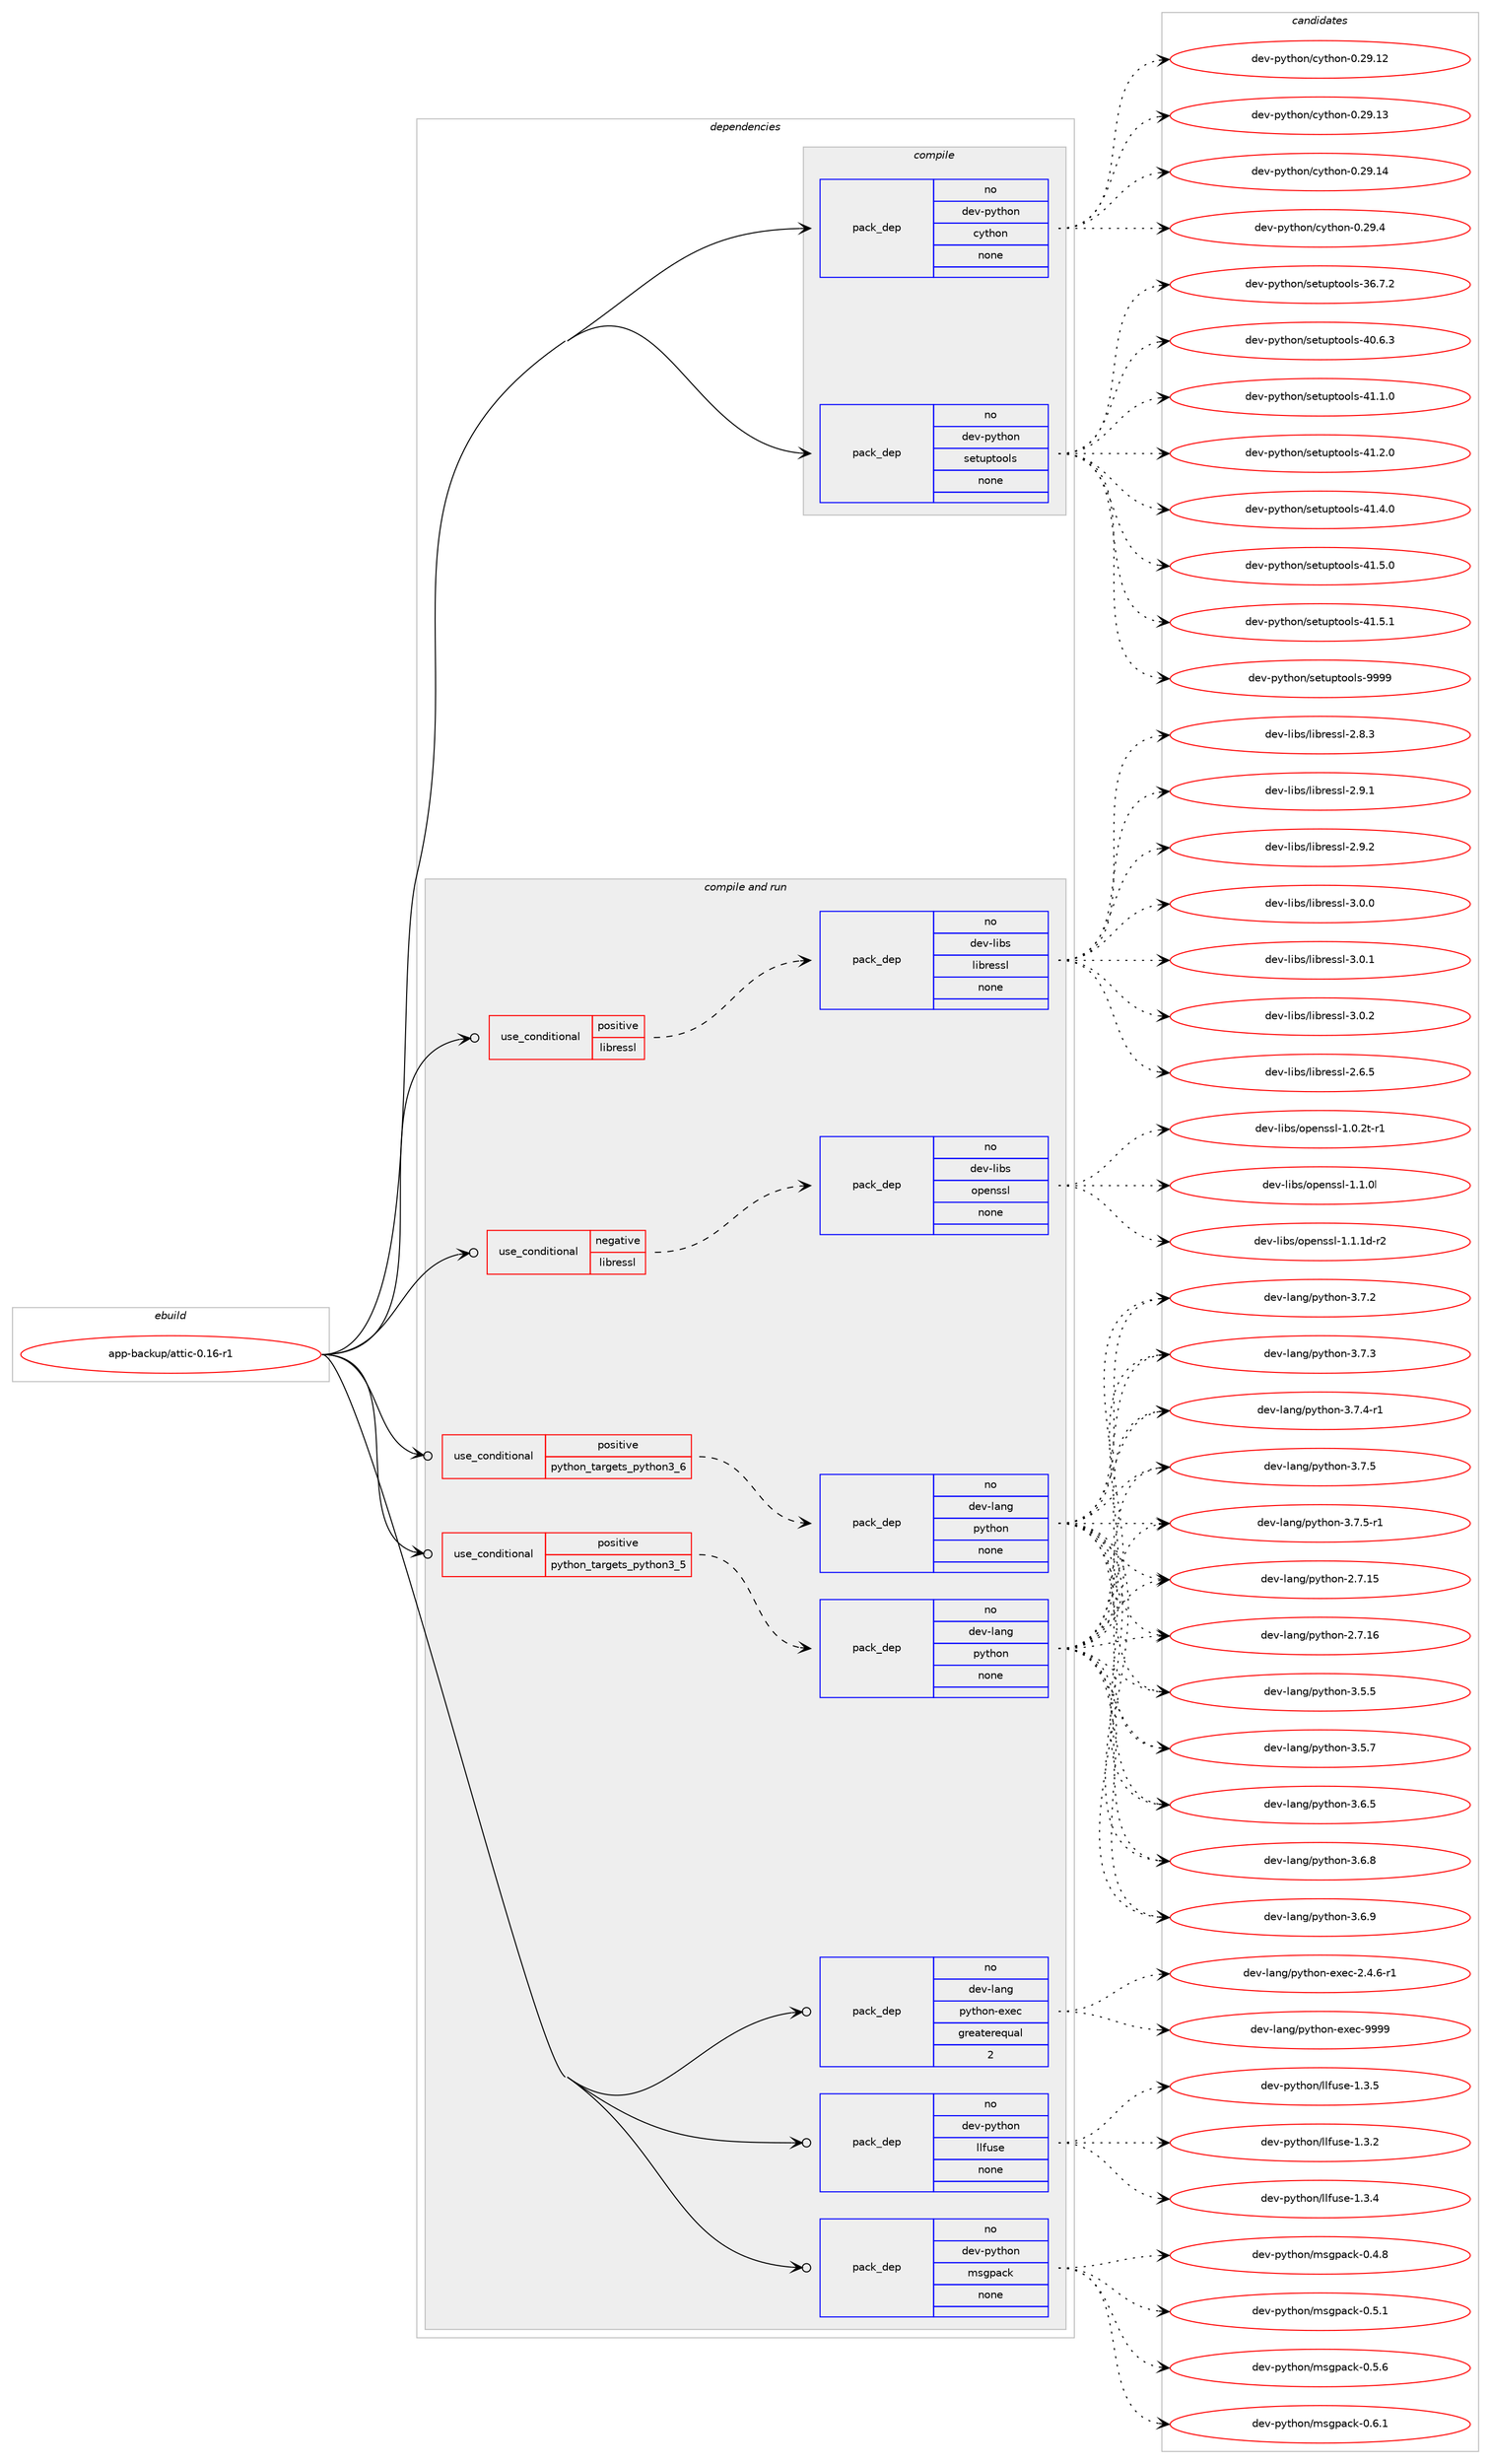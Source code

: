digraph prolog {

# *************
# Graph options
# *************

newrank=true;
concentrate=true;
compound=true;
graph [rankdir=LR,fontname=Helvetica,fontsize=10,ranksep=1.5];#, ranksep=2.5, nodesep=0.2];
edge  [arrowhead=vee];
node  [fontname=Helvetica,fontsize=10];

# **********
# The ebuild
# **********

subgraph cluster_leftcol {
color=gray;
rank=same;
label=<<i>ebuild</i>>;
id [label="app-backup/attic-0.16-r1", color=red, width=4, href="../app-backup/attic-0.16-r1.svg"];
}

# ****************
# The dependencies
# ****************

subgraph cluster_midcol {
color=gray;
label=<<i>dependencies</i>>;
subgraph cluster_compile {
fillcolor="#eeeeee";
style=filled;
label=<<i>compile</i>>;
subgraph pack352074 {
dependency473599 [label=<<TABLE BORDER="0" CELLBORDER="1" CELLSPACING="0" CELLPADDING="4" WIDTH="220"><TR><TD ROWSPAN="6" CELLPADDING="30">pack_dep</TD></TR><TR><TD WIDTH="110">no</TD></TR><TR><TD>dev-python</TD></TR><TR><TD>cython</TD></TR><TR><TD>none</TD></TR><TR><TD></TD></TR></TABLE>>, shape=none, color=blue];
}
id:e -> dependency473599:w [weight=20,style="solid",arrowhead="vee"];
subgraph pack352075 {
dependency473600 [label=<<TABLE BORDER="0" CELLBORDER="1" CELLSPACING="0" CELLPADDING="4" WIDTH="220"><TR><TD ROWSPAN="6" CELLPADDING="30">pack_dep</TD></TR><TR><TD WIDTH="110">no</TD></TR><TR><TD>dev-python</TD></TR><TR><TD>setuptools</TD></TR><TR><TD>none</TD></TR><TR><TD></TD></TR></TABLE>>, shape=none, color=blue];
}
id:e -> dependency473600:w [weight=20,style="solid",arrowhead="vee"];
}
subgraph cluster_compileandrun {
fillcolor="#eeeeee";
style=filled;
label=<<i>compile and run</i>>;
subgraph cond112922 {
dependency473601 [label=<<TABLE BORDER="0" CELLBORDER="1" CELLSPACING="0" CELLPADDING="4"><TR><TD ROWSPAN="3" CELLPADDING="10">use_conditional</TD></TR><TR><TD>negative</TD></TR><TR><TD>libressl</TD></TR></TABLE>>, shape=none, color=red];
subgraph pack352076 {
dependency473602 [label=<<TABLE BORDER="0" CELLBORDER="1" CELLSPACING="0" CELLPADDING="4" WIDTH="220"><TR><TD ROWSPAN="6" CELLPADDING="30">pack_dep</TD></TR><TR><TD WIDTH="110">no</TD></TR><TR><TD>dev-libs</TD></TR><TR><TD>openssl</TD></TR><TR><TD>none</TD></TR><TR><TD></TD></TR></TABLE>>, shape=none, color=blue];
}
dependency473601:e -> dependency473602:w [weight=20,style="dashed",arrowhead="vee"];
}
id:e -> dependency473601:w [weight=20,style="solid",arrowhead="odotvee"];
subgraph cond112923 {
dependency473603 [label=<<TABLE BORDER="0" CELLBORDER="1" CELLSPACING="0" CELLPADDING="4"><TR><TD ROWSPAN="3" CELLPADDING="10">use_conditional</TD></TR><TR><TD>positive</TD></TR><TR><TD>libressl</TD></TR></TABLE>>, shape=none, color=red];
subgraph pack352077 {
dependency473604 [label=<<TABLE BORDER="0" CELLBORDER="1" CELLSPACING="0" CELLPADDING="4" WIDTH="220"><TR><TD ROWSPAN="6" CELLPADDING="30">pack_dep</TD></TR><TR><TD WIDTH="110">no</TD></TR><TR><TD>dev-libs</TD></TR><TR><TD>libressl</TD></TR><TR><TD>none</TD></TR><TR><TD></TD></TR></TABLE>>, shape=none, color=blue];
}
dependency473603:e -> dependency473604:w [weight=20,style="dashed",arrowhead="vee"];
}
id:e -> dependency473603:w [weight=20,style="solid",arrowhead="odotvee"];
subgraph cond112924 {
dependency473605 [label=<<TABLE BORDER="0" CELLBORDER="1" CELLSPACING="0" CELLPADDING="4"><TR><TD ROWSPAN="3" CELLPADDING="10">use_conditional</TD></TR><TR><TD>positive</TD></TR><TR><TD>python_targets_python3_5</TD></TR></TABLE>>, shape=none, color=red];
subgraph pack352078 {
dependency473606 [label=<<TABLE BORDER="0" CELLBORDER="1" CELLSPACING="0" CELLPADDING="4" WIDTH="220"><TR><TD ROWSPAN="6" CELLPADDING="30">pack_dep</TD></TR><TR><TD WIDTH="110">no</TD></TR><TR><TD>dev-lang</TD></TR><TR><TD>python</TD></TR><TR><TD>none</TD></TR><TR><TD></TD></TR></TABLE>>, shape=none, color=blue];
}
dependency473605:e -> dependency473606:w [weight=20,style="dashed",arrowhead="vee"];
}
id:e -> dependency473605:w [weight=20,style="solid",arrowhead="odotvee"];
subgraph cond112925 {
dependency473607 [label=<<TABLE BORDER="0" CELLBORDER="1" CELLSPACING="0" CELLPADDING="4"><TR><TD ROWSPAN="3" CELLPADDING="10">use_conditional</TD></TR><TR><TD>positive</TD></TR><TR><TD>python_targets_python3_6</TD></TR></TABLE>>, shape=none, color=red];
subgraph pack352079 {
dependency473608 [label=<<TABLE BORDER="0" CELLBORDER="1" CELLSPACING="0" CELLPADDING="4" WIDTH="220"><TR><TD ROWSPAN="6" CELLPADDING="30">pack_dep</TD></TR><TR><TD WIDTH="110">no</TD></TR><TR><TD>dev-lang</TD></TR><TR><TD>python</TD></TR><TR><TD>none</TD></TR><TR><TD></TD></TR></TABLE>>, shape=none, color=blue];
}
dependency473607:e -> dependency473608:w [weight=20,style="dashed",arrowhead="vee"];
}
id:e -> dependency473607:w [weight=20,style="solid",arrowhead="odotvee"];
subgraph pack352080 {
dependency473609 [label=<<TABLE BORDER="0" CELLBORDER="1" CELLSPACING="0" CELLPADDING="4" WIDTH="220"><TR><TD ROWSPAN="6" CELLPADDING="30">pack_dep</TD></TR><TR><TD WIDTH="110">no</TD></TR><TR><TD>dev-lang</TD></TR><TR><TD>python-exec</TD></TR><TR><TD>greaterequal</TD></TR><TR><TD>2</TD></TR></TABLE>>, shape=none, color=blue];
}
id:e -> dependency473609:w [weight=20,style="solid",arrowhead="odotvee"];
subgraph pack352081 {
dependency473610 [label=<<TABLE BORDER="0" CELLBORDER="1" CELLSPACING="0" CELLPADDING="4" WIDTH="220"><TR><TD ROWSPAN="6" CELLPADDING="30">pack_dep</TD></TR><TR><TD WIDTH="110">no</TD></TR><TR><TD>dev-python</TD></TR><TR><TD>llfuse</TD></TR><TR><TD>none</TD></TR><TR><TD></TD></TR></TABLE>>, shape=none, color=blue];
}
id:e -> dependency473610:w [weight=20,style="solid",arrowhead="odotvee"];
subgraph pack352082 {
dependency473611 [label=<<TABLE BORDER="0" CELLBORDER="1" CELLSPACING="0" CELLPADDING="4" WIDTH="220"><TR><TD ROWSPAN="6" CELLPADDING="30">pack_dep</TD></TR><TR><TD WIDTH="110">no</TD></TR><TR><TD>dev-python</TD></TR><TR><TD>msgpack</TD></TR><TR><TD>none</TD></TR><TR><TD></TD></TR></TABLE>>, shape=none, color=blue];
}
id:e -> dependency473611:w [weight=20,style="solid",arrowhead="odotvee"];
}
subgraph cluster_run {
fillcolor="#eeeeee";
style=filled;
label=<<i>run</i>>;
}
}

# **************
# The candidates
# **************

subgraph cluster_choices {
rank=same;
color=gray;
label=<<i>candidates</i>>;

subgraph choice352074 {
color=black;
nodesep=1;
choice1001011184511212111610411111047991211161041111104548465057464950 [label="dev-python/cython-0.29.12", color=red, width=4,href="../dev-python/cython-0.29.12.svg"];
choice1001011184511212111610411111047991211161041111104548465057464951 [label="dev-python/cython-0.29.13", color=red, width=4,href="../dev-python/cython-0.29.13.svg"];
choice1001011184511212111610411111047991211161041111104548465057464952 [label="dev-python/cython-0.29.14", color=red, width=4,href="../dev-python/cython-0.29.14.svg"];
choice10010111845112121116104111110479912111610411111045484650574652 [label="dev-python/cython-0.29.4", color=red, width=4,href="../dev-python/cython-0.29.4.svg"];
dependency473599:e -> choice1001011184511212111610411111047991211161041111104548465057464950:w [style=dotted,weight="100"];
dependency473599:e -> choice1001011184511212111610411111047991211161041111104548465057464951:w [style=dotted,weight="100"];
dependency473599:e -> choice1001011184511212111610411111047991211161041111104548465057464952:w [style=dotted,weight="100"];
dependency473599:e -> choice10010111845112121116104111110479912111610411111045484650574652:w [style=dotted,weight="100"];
}
subgraph choice352075 {
color=black;
nodesep=1;
choice100101118451121211161041111104711510111611711211611111110811545515446554650 [label="dev-python/setuptools-36.7.2", color=red, width=4,href="../dev-python/setuptools-36.7.2.svg"];
choice100101118451121211161041111104711510111611711211611111110811545524846544651 [label="dev-python/setuptools-40.6.3", color=red, width=4,href="../dev-python/setuptools-40.6.3.svg"];
choice100101118451121211161041111104711510111611711211611111110811545524946494648 [label="dev-python/setuptools-41.1.0", color=red, width=4,href="../dev-python/setuptools-41.1.0.svg"];
choice100101118451121211161041111104711510111611711211611111110811545524946504648 [label="dev-python/setuptools-41.2.0", color=red, width=4,href="../dev-python/setuptools-41.2.0.svg"];
choice100101118451121211161041111104711510111611711211611111110811545524946524648 [label="dev-python/setuptools-41.4.0", color=red, width=4,href="../dev-python/setuptools-41.4.0.svg"];
choice100101118451121211161041111104711510111611711211611111110811545524946534648 [label="dev-python/setuptools-41.5.0", color=red, width=4,href="../dev-python/setuptools-41.5.0.svg"];
choice100101118451121211161041111104711510111611711211611111110811545524946534649 [label="dev-python/setuptools-41.5.1", color=red, width=4,href="../dev-python/setuptools-41.5.1.svg"];
choice10010111845112121116104111110471151011161171121161111111081154557575757 [label="dev-python/setuptools-9999", color=red, width=4,href="../dev-python/setuptools-9999.svg"];
dependency473600:e -> choice100101118451121211161041111104711510111611711211611111110811545515446554650:w [style=dotted,weight="100"];
dependency473600:e -> choice100101118451121211161041111104711510111611711211611111110811545524846544651:w [style=dotted,weight="100"];
dependency473600:e -> choice100101118451121211161041111104711510111611711211611111110811545524946494648:w [style=dotted,weight="100"];
dependency473600:e -> choice100101118451121211161041111104711510111611711211611111110811545524946504648:w [style=dotted,weight="100"];
dependency473600:e -> choice100101118451121211161041111104711510111611711211611111110811545524946524648:w [style=dotted,weight="100"];
dependency473600:e -> choice100101118451121211161041111104711510111611711211611111110811545524946534648:w [style=dotted,weight="100"];
dependency473600:e -> choice100101118451121211161041111104711510111611711211611111110811545524946534649:w [style=dotted,weight="100"];
dependency473600:e -> choice10010111845112121116104111110471151011161171121161111111081154557575757:w [style=dotted,weight="100"];
}
subgraph choice352076 {
color=black;
nodesep=1;
choice1001011184510810598115471111121011101151151084549464846501164511449 [label="dev-libs/openssl-1.0.2t-r1", color=red, width=4,href="../dev-libs/openssl-1.0.2t-r1.svg"];
choice100101118451081059811547111112101110115115108454946494648108 [label="dev-libs/openssl-1.1.0l", color=red, width=4,href="../dev-libs/openssl-1.1.0l.svg"];
choice1001011184510810598115471111121011101151151084549464946491004511450 [label="dev-libs/openssl-1.1.1d-r2", color=red, width=4,href="../dev-libs/openssl-1.1.1d-r2.svg"];
dependency473602:e -> choice1001011184510810598115471111121011101151151084549464846501164511449:w [style=dotted,weight="100"];
dependency473602:e -> choice100101118451081059811547111112101110115115108454946494648108:w [style=dotted,weight="100"];
dependency473602:e -> choice1001011184510810598115471111121011101151151084549464946491004511450:w [style=dotted,weight="100"];
}
subgraph choice352077 {
color=black;
nodesep=1;
choice10010111845108105981154710810598114101115115108455046544653 [label="dev-libs/libressl-2.6.5", color=red, width=4,href="../dev-libs/libressl-2.6.5.svg"];
choice10010111845108105981154710810598114101115115108455046564651 [label="dev-libs/libressl-2.8.3", color=red, width=4,href="../dev-libs/libressl-2.8.3.svg"];
choice10010111845108105981154710810598114101115115108455046574649 [label="dev-libs/libressl-2.9.1", color=red, width=4,href="../dev-libs/libressl-2.9.1.svg"];
choice10010111845108105981154710810598114101115115108455046574650 [label="dev-libs/libressl-2.9.2", color=red, width=4,href="../dev-libs/libressl-2.9.2.svg"];
choice10010111845108105981154710810598114101115115108455146484648 [label="dev-libs/libressl-3.0.0", color=red, width=4,href="../dev-libs/libressl-3.0.0.svg"];
choice10010111845108105981154710810598114101115115108455146484649 [label="dev-libs/libressl-3.0.1", color=red, width=4,href="../dev-libs/libressl-3.0.1.svg"];
choice10010111845108105981154710810598114101115115108455146484650 [label="dev-libs/libressl-3.0.2", color=red, width=4,href="../dev-libs/libressl-3.0.2.svg"];
dependency473604:e -> choice10010111845108105981154710810598114101115115108455046544653:w [style=dotted,weight="100"];
dependency473604:e -> choice10010111845108105981154710810598114101115115108455046564651:w [style=dotted,weight="100"];
dependency473604:e -> choice10010111845108105981154710810598114101115115108455046574649:w [style=dotted,weight="100"];
dependency473604:e -> choice10010111845108105981154710810598114101115115108455046574650:w [style=dotted,weight="100"];
dependency473604:e -> choice10010111845108105981154710810598114101115115108455146484648:w [style=dotted,weight="100"];
dependency473604:e -> choice10010111845108105981154710810598114101115115108455146484649:w [style=dotted,weight="100"];
dependency473604:e -> choice10010111845108105981154710810598114101115115108455146484650:w [style=dotted,weight="100"];
}
subgraph choice352078 {
color=black;
nodesep=1;
choice10010111845108971101034711212111610411111045504655464953 [label="dev-lang/python-2.7.15", color=red, width=4,href="../dev-lang/python-2.7.15.svg"];
choice10010111845108971101034711212111610411111045504655464954 [label="dev-lang/python-2.7.16", color=red, width=4,href="../dev-lang/python-2.7.16.svg"];
choice100101118451089711010347112121116104111110455146534653 [label="dev-lang/python-3.5.5", color=red, width=4,href="../dev-lang/python-3.5.5.svg"];
choice100101118451089711010347112121116104111110455146534655 [label="dev-lang/python-3.5.7", color=red, width=4,href="../dev-lang/python-3.5.7.svg"];
choice100101118451089711010347112121116104111110455146544653 [label="dev-lang/python-3.6.5", color=red, width=4,href="../dev-lang/python-3.6.5.svg"];
choice100101118451089711010347112121116104111110455146544656 [label="dev-lang/python-3.6.8", color=red, width=4,href="../dev-lang/python-3.6.8.svg"];
choice100101118451089711010347112121116104111110455146544657 [label="dev-lang/python-3.6.9", color=red, width=4,href="../dev-lang/python-3.6.9.svg"];
choice100101118451089711010347112121116104111110455146554650 [label="dev-lang/python-3.7.2", color=red, width=4,href="../dev-lang/python-3.7.2.svg"];
choice100101118451089711010347112121116104111110455146554651 [label="dev-lang/python-3.7.3", color=red, width=4,href="../dev-lang/python-3.7.3.svg"];
choice1001011184510897110103471121211161041111104551465546524511449 [label="dev-lang/python-3.7.4-r1", color=red, width=4,href="../dev-lang/python-3.7.4-r1.svg"];
choice100101118451089711010347112121116104111110455146554653 [label="dev-lang/python-3.7.5", color=red, width=4,href="../dev-lang/python-3.7.5.svg"];
choice1001011184510897110103471121211161041111104551465546534511449 [label="dev-lang/python-3.7.5-r1", color=red, width=4,href="../dev-lang/python-3.7.5-r1.svg"];
dependency473606:e -> choice10010111845108971101034711212111610411111045504655464953:w [style=dotted,weight="100"];
dependency473606:e -> choice10010111845108971101034711212111610411111045504655464954:w [style=dotted,weight="100"];
dependency473606:e -> choice100101118451089711010347112121116104111110455146534653:w [style=dotted,weight="100"];
dependency473606:e -> choice100101118451089711010347112121116104111110455146534655:w [style=dotted,weight="100"];
dependency473606:e -> choice100101118451089711010347112121116104111110455146544653:w [style=dotted,weight="100"];
dependency473606:e -> choice100101118451089711010347112121116104111110455146544656:w [style=dotted,weight="100"];
dependency473606:e -> choice100101118451089711010347112121116104111110455146544657:w [style=dotted,weight="100"];
dependency473606:e -> choice100101118451089711010347112121116104111110455146554650:w [style=dotted,weight="100"];
dependency473606:e -> choice100101118451089711010347112121116104111110455146554651:w [style=dotted,weight="100"];
dependency473606:e -> choice1001011184510897110103471121211161041111104551465546524511449:w [style=dotted,weight="100"];
dependency473606:e -> choice100101118451089711010347112121116104111110455146554653:w [style=dotted,weight="100"];
dependency473606:e -> choice1001011184510897110103471121211161041111104551465546534511449:w [style=dotted,weight="100"];
}
subgraph choice352079 {
color=black;
nodesep=1;
choice10010111845108971101034711212111610411111045504655464953 [label="dev-lang/python-2.7.15", color=red, width=4,href="../dev-lang/python-2.7.15.svg"];
choice10010111845108971101034711212111610411111045504655464954 [label="dev-lang/python-2.7.16", color=red, width=4,href="../dev-lang/python-2.7.16.svg"];
choice100101118451089711010347112121116104111110455146534653 [label="dev-lang/python-3.5.5", color=red, width=4,href="../dev-lang/python-3.5.5.svg"];
choice100101118451089711010347112121116104111110455146534655 [label="dev-lang/python-3.5.7", color=red, width=4,href="../dev-lang/python-3.5.7.svg"];
choice100101118451089711010347112121116104111110455146544653 [label="dev-lang/python-3.6.5", color=red, width=4,href="../dev-lang/python-3.6.5.svg"];
choice100101118451089711010347112121116104111110455146544656 [label="dev-lang/python-3.6.8", color=red, width=4,href="../dev-lang/python-3.6.8.svg"];
choice100101118451089711010347112121116104111110455146544657 [label="dev-lang/python-3.6.9", color=red, width=4,href="../dev-lang/python-3.6.9.svg"];
choice100101118451089711010347112121116104111110455146554650 [label="dev-lang/python-3.7.2", color=red, width=4,href="../dev-lang/python-3.7.2.svg"];
choice100101118451089711010347112121116104111110455146554651 [label="dev-lang/python-3.7.3", color=red, width=4,href="../dev-lang/python-3.7.3.svg"];
choice1001011184510897110103471121211161041111104551465546524511449 [label="dev-lang/python-3.7.4-r1", color=red, width=4,href="../dev-lang/python-3.7.4-r1.svg"];
choice100101118451089711010347112121116104111110455146554653 [label="dev-lang/python-3.7.5", color=red, width=4,href="../dev-lang/python-3.7.5.svg"];
choice1001011184510897110103471121211161041111104551465546534511449 [label="dev-lang/python-3.7.5-r1", color=red, width=4,href="../dev-lang/python-3.7.5-r1.svg"];
dependency473608:e -> choice10010111845108971101034711212111610411111045504655464953:w [style=dotted,weight="100"];
dependency473608:e -> choice10010111845108971101034711212111610411111045504655464954:w [style=dotted,weight="100"];
dependency473608:e -> choice100101118451089711010347112121116104111110455146534653:w [style=dotted,weight="100"];
dependency473608:e -> choice100101118451089711010347112121116104111110455146534655:w [style=dotted,weight="100"];
dependency473608:e -> choice100101118451089711010347112121116104111110455146544653:w [style=dotted,weight="100"];
dependency473608:e -> choice100101118451089711010347112121116104111110455146544656:w [style=dotted,weight="100"];
dependency473608:e -> choice100101118451089711010347112121116104111110455146544657:w [style=dotted,weight="100"];
dependency473608:e -> choice100101118451089711010347112121116104111110455146554650:w [style=dotted,weight="100"];
dependency473608:e -> choice100101118451089711010347112121116104111110455146554651:w [style=dotted,weight="100"];
dependency473608:e -> choice1001011184510897110103471121211161041111104551465546524511449:w [style=dotted,weight="100"];
dependency473608:e -> choice100101118451089711010347112121116104111110455146554653:w [style=dotted,weight="100"];
dependency473608:e -> choice1001011184510897110103471121211161041111104551465546534511449:w [style=dotted,weight="100"];
}
subgraph choice352080 {
color=black;
nodesep=1;
choice10010111845108971101034711212111610411111045101120101994550465246544511449 [label="dev-lang/python-exec-2.4.6-r1", color=red, width=4,href="../dev-lang/python-exec-2.4.6-r1.svg"];
choice10010111845108971101034711212111610411111045101120101994557575757 [label="dev-lang/python-exec-9999", color=red, width=4,href="../dev-lang/python-exec-9999.svg"];
dependency473609:e -> choice10010111845108971101034711212111610411111045101120101994550465246544511449:w [style=dotted,weight="100"];
dependency473609:e -> choice10010111845108971101034711212111610411111045101120101994557575757:w [style=dotted,weight="100"];
}
subgraph choice352081 {
color=black;
nodesep=1;
choice1001011184511212111610411111047108108102117115101454946514650 [label="dev-python/llfuse-1.3.2", color=red, width=4,href="../dev-python/llfuse-1.3.2.svg"];
choice1001011184511212111610411111047108108102117115101454946514652 [label="dev-python/llfuse-1.3.4", color=red, width=4,href="../dev-python/llfuse-1.3.4.svg"];
choice1001011184511212111610411111047108108102117115101454946514653 [label="dev-python/llfuse-1.3.5", color=red, width=4,href="../dev-python/llfuse-1.3.5.svg"];
dependency473610:e -> choice1001011184511212111610411111047108108102117115101454946514650:w [style=dotted,weight="100"];
dependency473610:e -> choice1001011184511212111610411111047108108102117115101454946514652:w [style=dotted,weight="100"];
dependency473610:e -> choice1001011184511212111610411111047108108102117115101454946514653:w [style=dotted,weight="100"];
}
subgraph choice352082 {
color=black;
nodesep=1;
choice10010111845112121116104111110471091151031129799107454846524656 [label="dev-python/msgpack-0.4.8", color=red, width=4,href="../dev-python/msgpack-0.4.8.svg"];
choice10010111845112121116104111110471091151031129799107454846534649 [label="dev-python/msgpack-0.5.1", color=red, width=4,href="../dev-python/msgpack-0.5.1.svg"];
choice10010111845112121116104111110471091151031129799107454846534654 [label="dev-python/msgpack-0.5.6", color=red, width=4,href="../dev-python/msgpack-0.5.6.svg"];
choice10010111845112121116104111110471091151031129799107454846544649 [label="dev-python/msgpack-0.6.1", color=red, width=4,href="../dev-python/msgpack-0.6.1.svg"];
dependency473611:e -> choice10010111845112121116104111110471091151031129799107454846524656:w [style=dotted,weight="100"];
dependency473611:e -> choice10010111845112121116104111110471091151031129799107454846534649:w [style=dotted,weight="100"];
dependency473611:e -> choice10010111845112121116104111110471091151031129799107454846534654:w [style=dotted,weight="100"];
dependency473611:e -> choice10010111845112121116104111110471091151031129799107454846544649:w [style=dotted,weight="100"];
}
}

}
